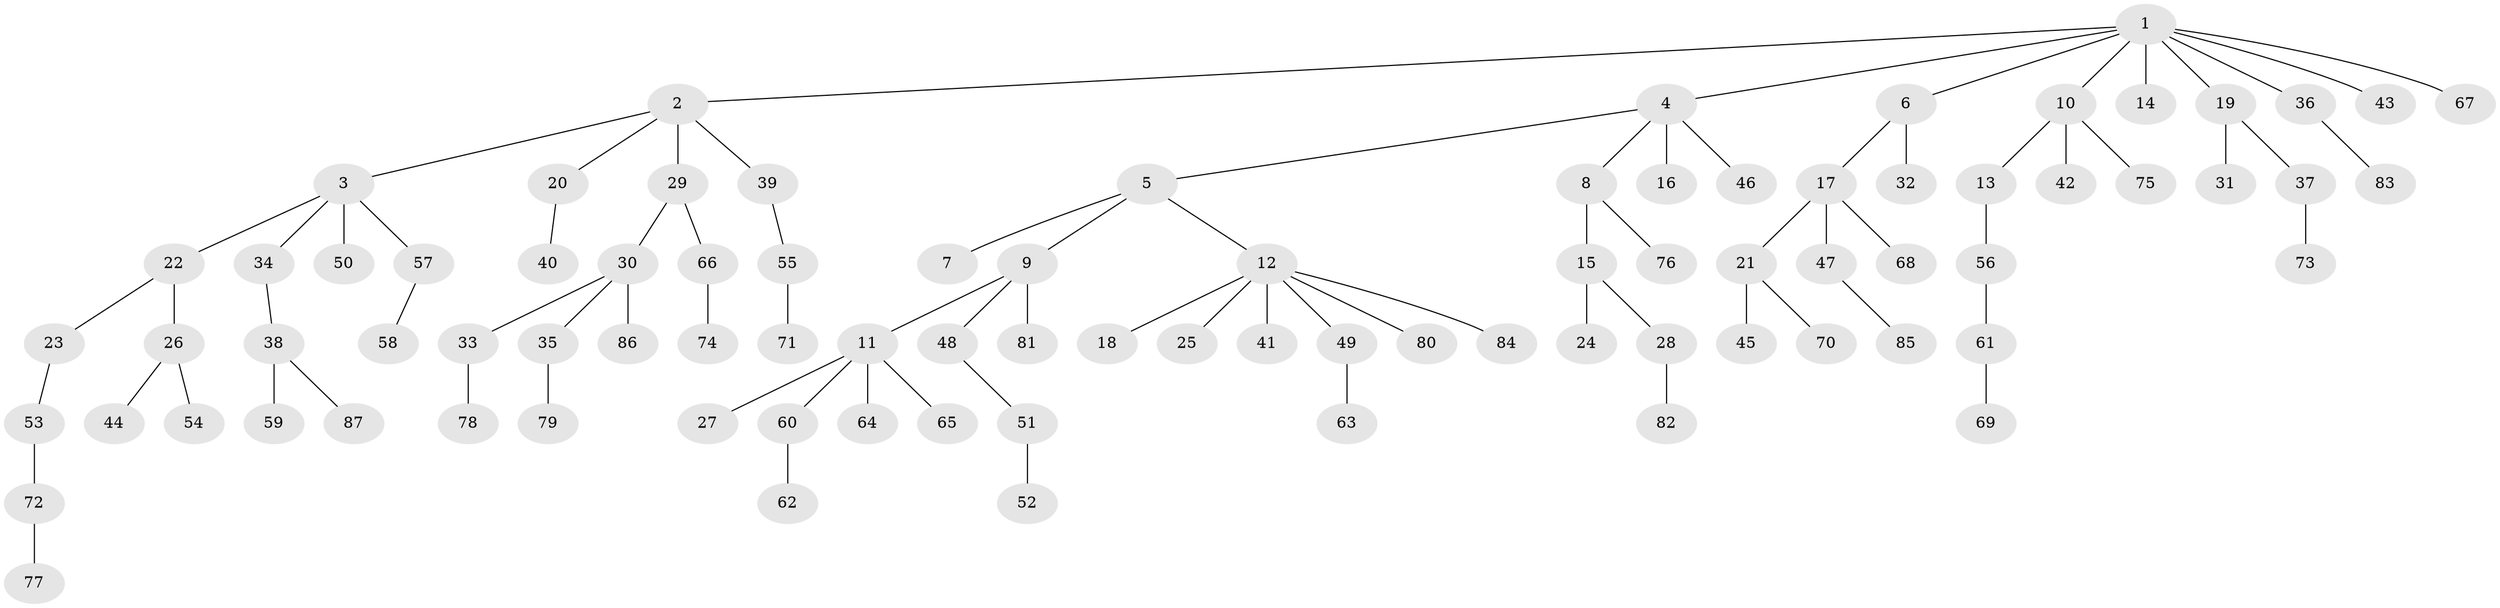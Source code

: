// coarse degree distribution, {8: 0.018867924528301886, 5: 0.018867924528301886, 4: 0.03773584905660377, 3: 0.1509433962264151, 2: 0.24528301886792453, 6: 0.018867924528301886, 1: 0.5094339622641509}
// Generated by graph-tools (version 1.1) at 2025/51/03/04/25 22:51:34]
// undirected, 87 vertices, 86 edges
graph export_dot {
  node [color=gray90,style=filled];
  1;
  2;
  3;
  4;
  5;
  6;
  7;
  8;
  9;
  10;
  11;
  12;
  13;
  14;
  15;
  16;
  17;
  18;
  19;
  20;
  21;
  22;
  23;
  24;
  25;
  26;
  27;
  28;
  29;
  30;
  31;
  32;
  33;
  34;
  35;
  36;
  37;
  38;
  39;
  40;
  41;
  42;
  43;
  44;
  45;
  46;
  47;
  48;
  49;
  50;
  51;
  52;
  53;
  54;
  55;
  56;
  57;
  58;
  59;
  60;
  61;
  62;
  63;
  64;
  65;
  66;
  67;
  68;
  69;
  70;
  71;
  72;
  73;
  74;
  75;
  76;
  77;
  78;
  79;
  80;
  81;
  82;
  83;
  84;
  85;
  86;
  87;
  1 -- 2;
  1 -- 4;
  1 -- 6;
  1 -- 10;
  1 -- 14;
  1 -- 19;
  1 -- 36;
  1 -- 43;
  1 -- 67;
  2 -- 3;
  2 -- 20;
  2 -- 29;
  2 -- 39;
  3 -- 22;
  3 -- 34;
  3 -- 50;
  3 -- 57;
  4 -- 5;
  4 -- 8;
  4 -- 16;
  4 -- 46;
  5 -- 7;
  5 -- 9;
  5 -- 12;
  6 -- 17;
  6 -- 32;
  8 -- 15;
  8 -- 76;
  9 -- 11;
  9 -- 48;
  9 -- 81;
  10 -- 13;
  10 -- 42;
  10 -- 75;
  11 -- 27;
  11 -- 60;
  11 -- 64;
  11 -- 65;
  12 -- 18;
  12 -- 25;
  12 -- 41;
  12 -- 49;
  12 -- 80;
  12 -- 84;
  13 -- 56;
  15 -- 24;
  15 -- 28;
  17 -- 21;
  17 -- 47;
  17 -- 68;
  19 -- 31;
  19 -- 37;
  20 -- 40;
  21 -- 45;
  21 -- 70;
  22 -- 23;
  22 -- 26;
  23 -- 53;
  26 -- 44;
  26 -- 54;
  28 -- 82;
  29 -- 30;
  29 -- 66;
  30 -- 33;
  30 -- 35;
  30 -- 86;
  33 -- 78;
  34 -- 38;
  35 -- 79;
  36 -- 83;
  37 -- 73;
  38 -- 59;
  38 -- 87;
  39 -- 55;
  47 -- 85;
  48 -- 51;
  49 -- 63;
  51 -- 52;
  53 -- 72;
  55 -- 71;
  56 -- 61;
  57 -- 58;
  60 -- 62;
  61 -- 69;
  66 -- 74;
  72 -- 77;
}
